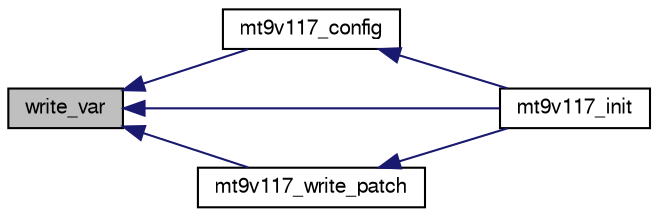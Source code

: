 digraph "write_var"
{
  edge [fontname="FreeSans",fontsize="10",labelfontname="FreeSans",labelfontsize="10"];
  node [fontname="FreeSans",fontsize="10",shape=record];
  rankdir="LR";
  Node1 [label="write_var",height=0.2,width=0.4,color="black", fillcolor="grey75", style="filled", fontcolor="black"];
  Node1 -> Node2 [dir="back",color="midnightblue",fontsize="10",style="solid",fontname="FreeSans"];
  Node2 [label="mt9v117_config",height=0.2,width=0.4,color="black", fillcolor="white", style="filled",URL="$mt9v117_8c.html#ab5e11208a0a26679e535aaef6e6043ad"];
  Node2 -> Node3 [dir="back",color="midnightblue",fontsize="10",style="solid",fontname="FreeSans"];
  Node3 [label="mt9v117_init",height=0.2,width=0.4,color="black", fillcolor="white", style="filled",URL="$mt9v117_8h.html#aa6ecb42ade7b40f50bc3cf8f306583a7",tooltip="Initialisation of the Aptina MT9V117 CMOS sensor (1/6 inch VGA, bottom camera) "];
  Node1 -> Node3 [dir="back",color="midnightblue",fontsize="10",style="solid",fontname="FreeSans"];
  Node1 -> Node4 [dir="back",color="midnightblue",fontsize="10",style="solid",fontname="FreeSans"];
  Node4 [label="mt9v117_write_patch",height=0.2,width=0.4,color="black", fillcolor="white", style="filled",URL="$mt9v117_8c.html#aef8703a6aee9810c99eaa79ca4adad8a"];
  Node4 -> Node3 [dir="back",color="midnightblue",fontsize="10",style="solid",fontname="FreeSans"];
}
